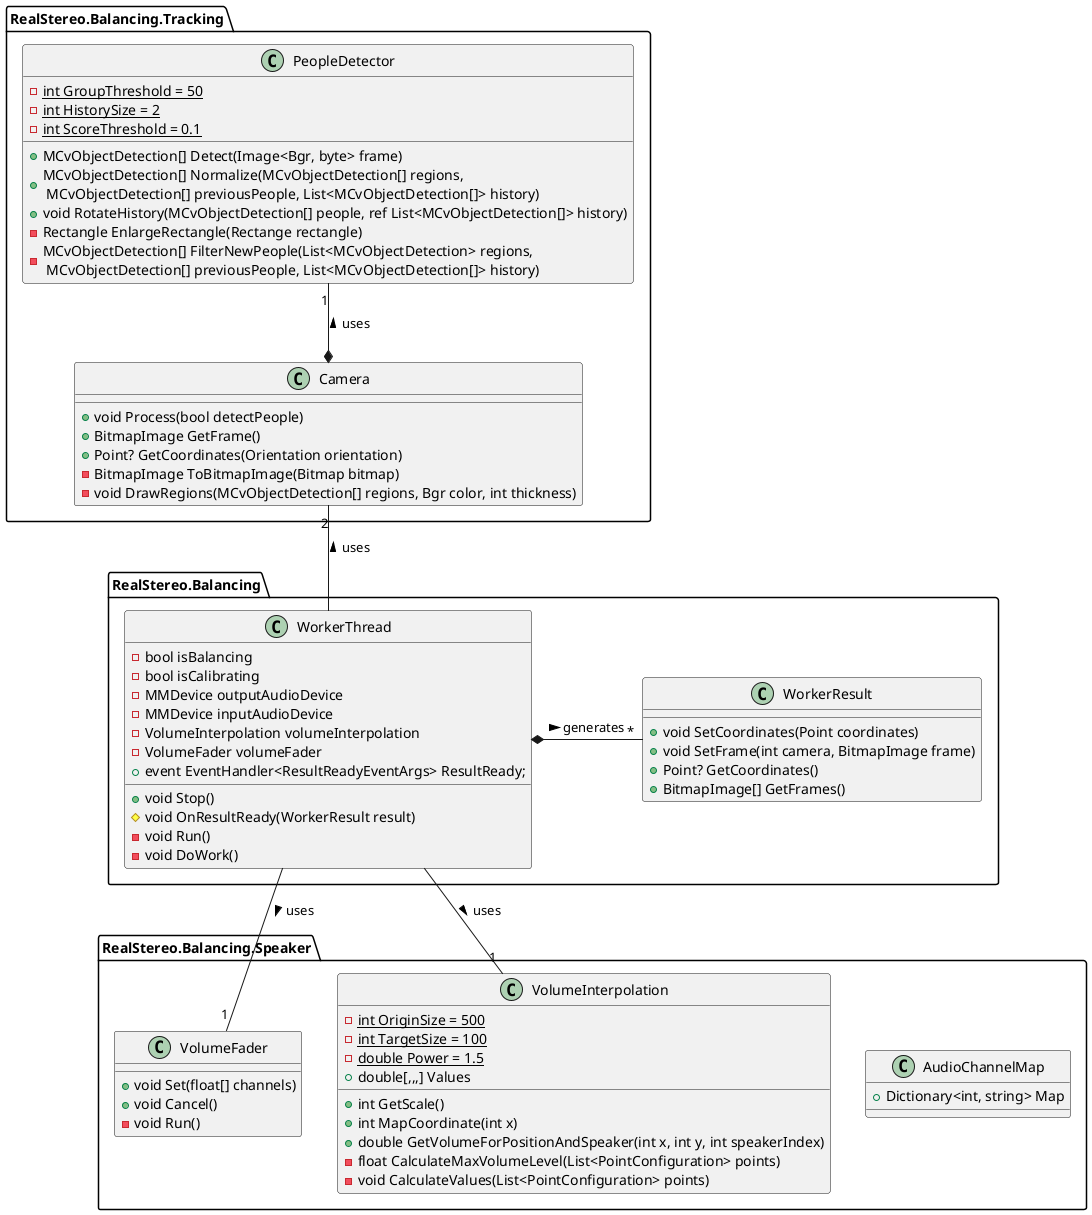 @startuml ClassDiagram
skinparam defaultTextAlignment center
skinparam nodesep 0
allowmixing


package "RealStereo.Balancing" as Balancing {
  class WorkerResult {
    + void SetCoordinates(Point coordinates)
    + void SetFrame(int camera, BitmapImage frame)
    + Point? GetCoordinates()
    + BitmapImage[] GetFrames()
  }

  class WorkerThread {
    - bool isBalancing
    - bool isCalibrating
    - MMDevice outputAudioDevice
    - MMDevice inputAudioDevice
    - VolumeInterpolation volumeInterpolation
    - VolumeFader volumeFader
    + event EventHandler<ResultReadyEventArgs> ResultReady;
    + void Stop()
    # void OnResultReady(WorkerResult result)
    - void Run()
    - void DoWork()
  }
}

package "RealStereo.Balancing.Speaker" as Speaker {
  class AudioChannelMap {
    + Dictionary<int, string> Map
  }

  class VolumeFader {
    + void Set(float[] channels)
    + void Cancel()
    - void Run()
  }

  class VolumeInterpolation {
    - {static} int OriginSize = 500
    - {static} int TargetSize = 100
    - {static} double Power = 1.5
    + double[,,,] Values
    + int GetScale()
    + int MapCoordinate(int x)
    + double GetVolumeForPositionAndSpeaker(int x, int y, int speakerIndex)
    - float CalculateMaxVolumeLevel(List<PointConfiguration> points)
    - void CalculateValues(List<PointConfiguration> points)
  }
}

package "RealStereo.Balancing.Tracking" as Tracking {
  class Camera {
    + void Process(bool detectPeople)
    + BitmapImage GetFrame()
    + Point? GetCoordinates(Orientation orientation)
    - BitmapImage ToBitmapImage(Bitmap bitmap)
    - void DrawRegions(MCvObjectDetection[] regions, Bgr color, int thickness)
  }

  class PeopleDetector {
    - {static} int GroupThreshold = 50
    - {static} int HistorySize = 2
    - {static} int ScoreThreshold = 0.1
    + MCvObjectDetection[] Detect(Image<Bgr, byte> frame)
    + MCvObjectDetection[] Normalize(MCvObjectDetection[] regions,\n MCvObjectDetection[] previousPeople, List<MCvObjectDetection[]> history)
    + void RotateHistory(MCvObjectDetection[] people, ref List<MCvObjectDetection[]> history)
    - Rectangle EnlargeRectangle(Rectange rectangle)
    - MCvObjectDetection[] FilterNewPeople(List<MCvObjectDetection> regions,\n MCvObjectDetection[] previousPeople, List<MCvObjectDetection[]> history)
  }
}

WorkerThread *- "*" WorkerResult: generates >
WorkerThread -- "1" VolumeFader: uses >
WorkerThread -- "1" VolumeInterpolation: uses >
Camera "2" -- WorkerThread: uses <
PeopleDetector "1" --*  Camera: uses <

@enduml
